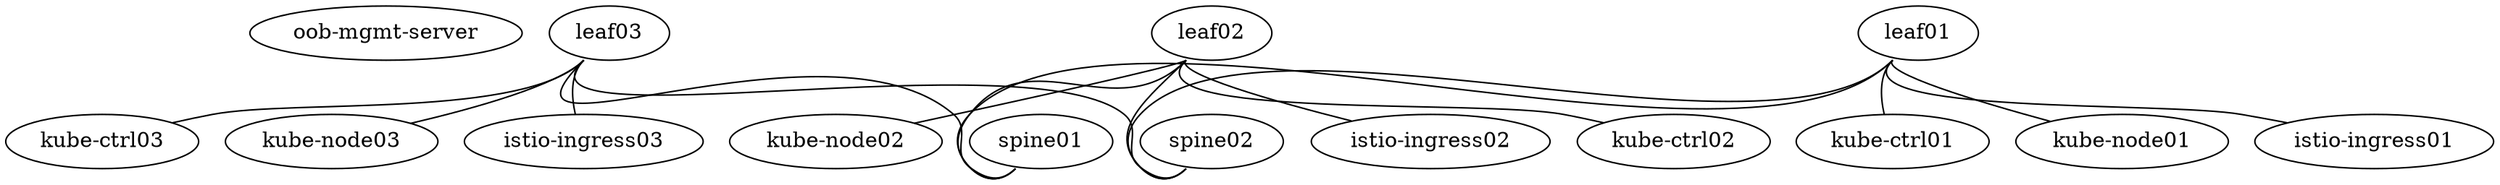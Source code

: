 graph vx {
  // hosts
  "oob-mgmt-server"[function="oob_mgmt_server"]
  "leaf01"
  "leaf02"
  "leaf03"
  "spine01"[function="spine"]
  "spine02"[function="spine"]

  "kube-ctrl01"[function="host" extra_role="kube_ctrl" cpu="2" memory="2048" disk="16"]
  "kube-ctrl02"[function="host" extra_role="kube_ctrl" cpu="2" memory="2048" disk="16"]
  "kube-ctrl03"[function="host" extra_role="kube_ctrl" cpu="2" memory="2048" disk="16"]
  "kube-node01"[function="host" extra_role="kube_node" cpu="2" memory="4096" disk="8"]
  "kube-node02"[function="host" extra_role="kube_node" cpu="2" memory="4096" disk="8"]
  "kube-node03"[function="host" extra_role="kube_node" cpu="2" memory="4096" disk="8"]
  "istio-ingress01"[function="host" extra_role="istio_ingress" cpu="1" memory="512" disk="8"]
  "istio-ingress02"[function="host" extra_role="istio_ingress" cpu="1" memory="512" disk="8"]
  "istio-ingress03"[function="host" extra_role="istio_ingress" cpu="1" memory="512" disk="8"]

  // switch links
  "leaf01":"swp1" -- "spine01":"swp1"
  "leaf01":"swp2" -- "spine02":"swp1"
  "leaf02":"swp1" -- "spine01":"swp2"
  "leaf02":"swp2" -- "spine02":"swp2"
  "leaf03":"swp1" -- "spine01":"swp3"
  "leaf03":"swp2" -- "spine02":"swp3"

  // host links
  "leaf01":"swp3" -- "kube-ctrl01":"eth1"
  "leaf01":"swp4" -- "kube-node01":"eth1"
  "leaf01":"swp5" -- "istio-ingress01":"eth1"

  "leaf02":"swp3" -- "kube-ctrl02":"eth1"
  "leaf02":"swp4" -- "kube-node02":"eth1"
  "leaf02":"swp5" -- "istio-ingress02":"eth1"

  "leaf03":"swp3" -- "kube-ctrl03":"eth1"
  "leaf03":"swp4" -- "kube-node03":"eth1"
  "leaf03":"swp5" -- "istio-ingress03":"eth1"
}
